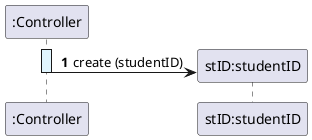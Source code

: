 @startuml
skinparam {
  ActivityPadding 2
  ActivityMargin 2
  BoxPadding 2
}
skinparam defaultTextAlignment center
autonumber

activate ":Controller" #E1F5FE
create "stID:studentID"
":Controller" -> "stID:studentID": create (studentID)

deactivate ":Controller"
@enduml